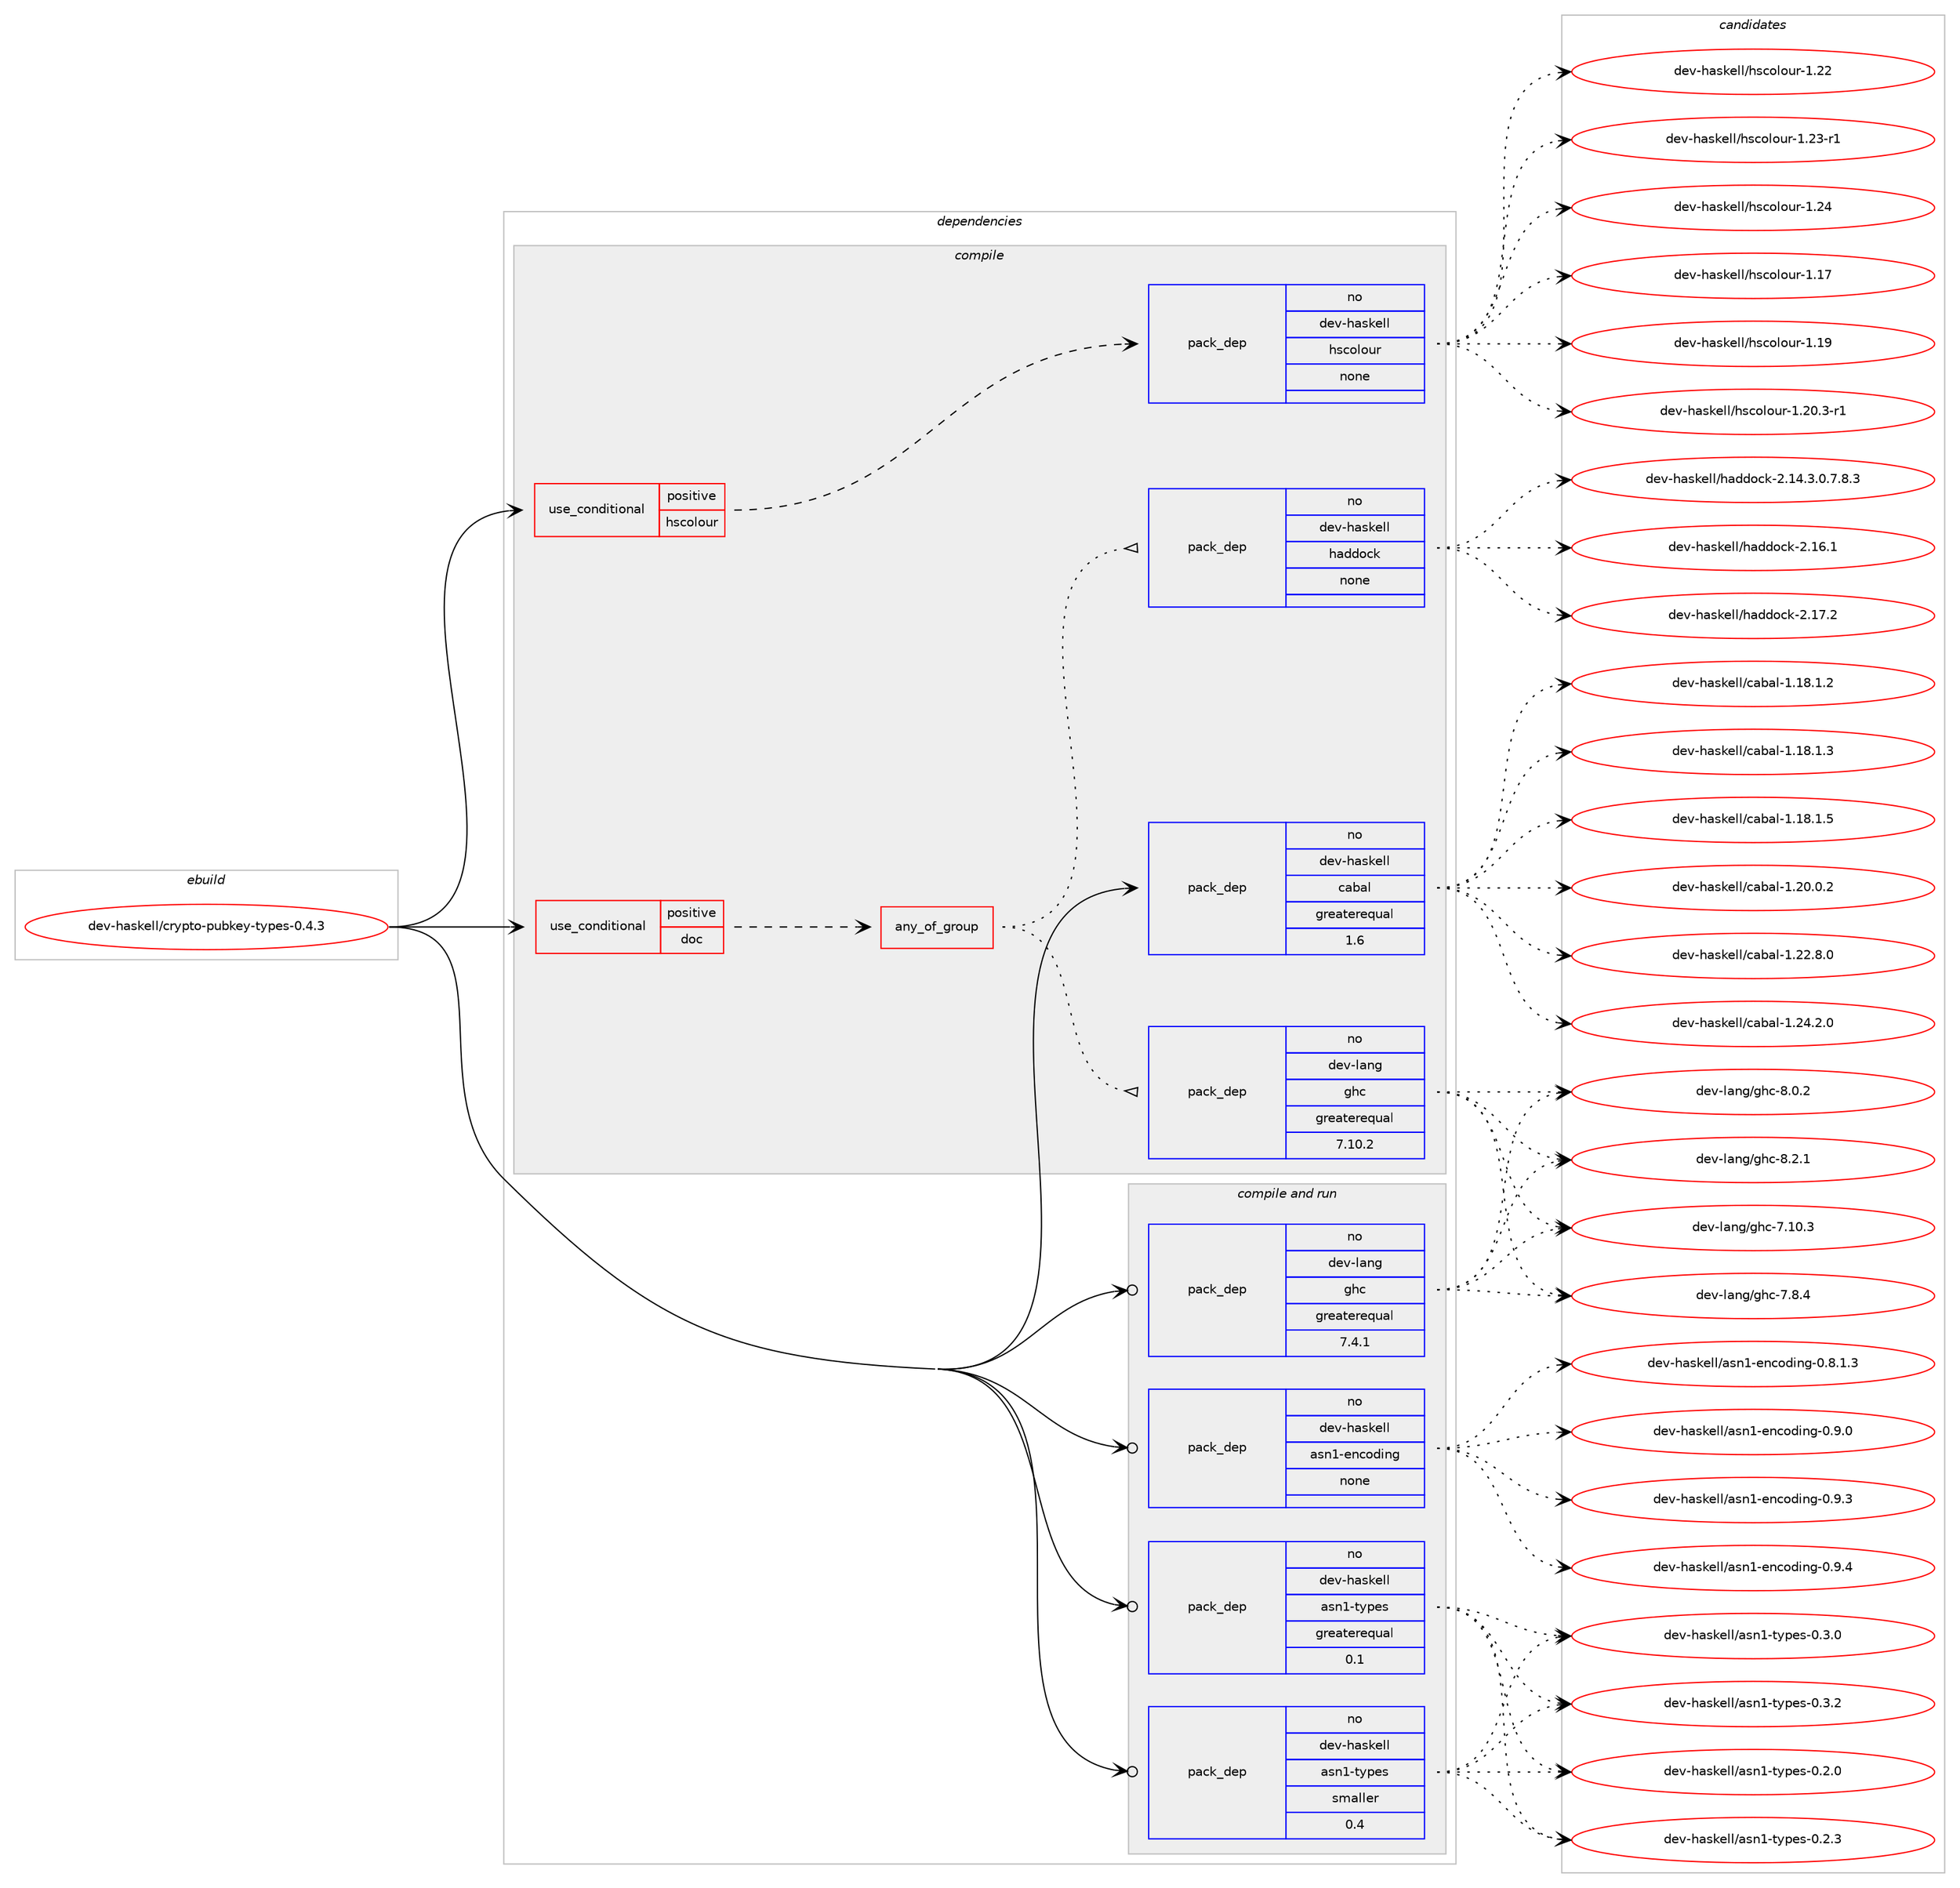 digraph prolog {

# *************
# Graph options
# *************

newrank=true;
concentrate=true;
compound=true;
graph [rankdir=LR,fontname=Helvetica,fontsize=10,ranksep=1.5];#, ranksep=2.5, nodesep=0.2];
edge  [arrowhead=vee];
node  [fontname=Helvetica,fontsize=10];

# **********
# The ebuild
# **********

subgraph cluster_leftcol {
color=gray;
rank=same;
label=<<i>ebuild</i>>;
id [label="dev-haskell/crypto-pubkey-types-0.4.3", color=red, width=4, href="../dev-haskell/crypto-pubkey-types-0.4.3.svg"];
}

# ****************
# The dependencies
# ****************

subgraph cluster_midcol {
color=gray;
label=<<i>dependencies</i>>;
subgraph cluster_compile {
fillcolor="#eeeeee";
style=filled;
label=<<i>compile</i>>;
subgraph cond18544 {
dependency78471 [label=<<TABLE BORDER="0" CELLBORDER="1" CELLSPACING="0" CELLPADDING="4"><TR><TD ROWSPAN="3" CELLPADDING="10">use_conditional</TD></TR><TR><TD>positive</TD></TR><TR><TD>doc</TD></TR></TABLE>>, shape=none, color=red];
subgraph any1862 {
dependency78472 [label=<<TABLE BORDER="0" CELLBORDER="1" CELLSPACING="0" CELLPADDING="4"><TR><TD CELLPADDING="10">any_of_group</TD></TR></TABLE>>, shape=none, color=red];subgraph pack58035 {
dependency78473 [label=<<TABLE BORDER="0" CELLBORDER="1" CELLSPACING="0" CELLPADDING="4" WIDTH="220"><TR><TD ROWSPAN="6" CELLPADDING="30">pack_dep</TD></TR><TR><TD WIDTH="110">no</TD></TR><TR><TD>dev-haskell</TD></TR><TR><TD>haddock</TD></TR><TR><TD>none</TD></TR><TR><TD></TD></TR></TABLE>>, shape=none, color=blue];
}
dependency78472:e -> dependency78473:w [weight=20,style="dotted",arrowhead="oinv"];
subgraph pack58036 {
dependency78474 [label=<<TABLE BORDER="0" CELLBORDER="1" CELLSPACING="0" CELLPADDING="4" WIDTH="220"><TR><TD ROWSPAN="6" CELLPADDING="30">pack_dep</TD></TR><TR><TD WIDTH="110">no</TD></TR><TR><TD>dev-lang</TD></TR><TR><TD>ghc</TD></TR><TR><TD>greaterequal</TD></TR><TR><TD>7.10.2</TD></TR></TABLE>>, shape=none, color=blue];
}
dependency78472:e -> dependency78474:w [weight=20,style="dotted",arrowhead="oinv"];
}
dependency78471:e -> dependency78472:w [weight=20,style="dashed",arrowhead="vee"];
}
id:e -> dependency78471:w [weight=20,style="solid",arrowhead="vee"];
subgraph cond18545 {
dependency78475 [label=<<TABLE BORDER="0" CELLBORDER="1" CELLSPACING="0" CELLPADDING="4"><TR><TD ROWSPAN="3" CELLPADDING="10">use_conditional</TD></TR><TR><TD>positive</TD></TR><TR><TD>hscolour</TD></TR></TABLE>>, shape=none, color=red];
subgraph pack58037 {
dependency78476 [label=<<TABLE BORDER="0" CELLBORDER="1" CELLSPACING="0" CELLPADDING="4" WIDTH="220"><TR><TD ROWSPAN="6" CELLPADDING="30">pack_dep</TD></TR><TR><TD WIDTH="110">no</TD></TR><TR><TD>dev-haskell</TD></TR><TR><TD>hscolour</TD></TR><TR><TD>none</TD></TR><TR><TD></TD></TR></TABLE>>, shape=none, color=blue];
}
dependency78475:e -> dependency78476:w [weight=20,style="dashed",arrowhead="vee"];
}
id:e -> dependency78475:w [weight=20,style="solid",arrowhead="vee"];
subgraph pack58038 {
dependency78477 [label=<<TABLE BORDER="0" CELLBORDER="1" CELLSPACING="0" CELLPADDING="4" WIDTH="220"><TR><TD ROWSPAN="6" CELLPADDING="30">pack_dep</TD></TR><TR><TD WIDTH="110">no</TD></TR><TR><TD>dev-haskell</TD></TR><TR><TD>cabal</TD></TR><TR><TD>greaterequal</TD></TR><TR><TD>1.6</TD></TR></TABLE>>, shape=none, color=blue];
}
id:e -> dependency78477:w [weight=20,style="solid",arrowhead="vee"];
}
subgraph cluster_compileandrun {
fillcolor="#eeeeee";
style=filled;
label=<<i>compile and run</i>>;
subgraph pack58039 {
dependency78478 [label=<<TABLE BORDER="0" CELLBORDER="1" CELLSPACING="0" CELLPADDING="4" WIDTH="220"><TR><TD ROWSPAN="6" CELLPADDING="30">pack_dep</TD></TR><TR><TD WIDTH="110">no</TD></TR><TR><TD>dev-haskell</TD></TR><TR><TD>asn1-encoding</TD></TR><TR><TD>none</TD></TR><TR><TD></TD></TR></TABLE>>, shape=none, color=blue];
}
id:e -> dependency78478:w [weight=20,style="solid",arrowhead="odotvee"];
subgraph pack58040 {
dependency78479 [label=<<TABLE BORDER="0" CELLBORDER="1" CELLSPACING="0" CELLPADDING="4" WIDTH="220"><TR><TD ROWSPAN="6" CELLPADDING="30">pack_dep</TD></TR><TR><TD WIDTH="110">no</TD></TR><TR><TD>dev-haskell</TD></TR><TR><TD>asn1-types</TD></TR><TR><TD>greaterequal</TD></TR><TR><TD>0.1</TD></TR></TABLE>>, shape=none, color=blue];
}
id:e -> dependency78479:w [weight=20,style="solid",arrowhead="odotvee"];
subgraph pack58041 {
dependency78480 [label=<<TABLE BORDER="0" CELLBORDER="1" CELLSPACING="0" CELLPADDING="4" WIDTH="220"><TR><TD ROWSPAN="6" CELLPADDING="30">pack_dep</TD></TR><TR><TD WIDTH="110">no</TD></TR><TR><TD>dev-haskell</TD></TR><TR><TD>asn1-types</TD></TR><TR><TD>smaller</TD></TR><TR><TD>0.4</TD></TR></TABLE>>, shape=none, color=blue];
}
id:e -> dependency78480:w [weight=20,style="solid",arrowhead="odotvee"];
subgraph pack58042 {
dependency78481 [label=<<TABLE BORDER="0" CELLBORDER="1" CELLSPACING="0" CELLPADDING="4" WIDTH="220"><TR><TD ROWSPAN="6" CELLPADDING="30">pack_dep</TD></TR><TR><TD WIDTH="110">no</TD></TR><TR><TD>dev-lang</TD></TR><TR><TD>ghc</TD></TR><TR><TD>greaterequal</TD></TR><TR><TD>7.4.1</TD></TR></TABLE>>, shape=none, color=blue];
}
id:e -> dependency78481:w [weight=20,style="solid",arrowhead="odotvee"];
}
subgraph cluster_run {
fillcolor="#eeeeee";
style=filled;
label=<<i>run</i>>;
}
}

# **************
# The candidates
# **************

subgraph cluster_choices {
rank=same;
color=gray;
label=<<i>candidates</i>>;

subgraph choice58035 {
color=black;
nodesep=1;
choice1001011184510497115107101108108471049710010011199107455046495246514648465546564651 [label="dev-haskell/haddock-2.14.3.0.7.8.3", color=red, width=4,href="../dev-haskell/haddock-2.14.3.0.7.8.3.svg"];
choice100101118451049711510710110810847104971001001119910745504649544649 [label="dev-haskell/haddock-2.16.1", color=red, width=4,href="../dev-haskell/haddock-2.16.1.svg"];
choice100101118451049711510710110810847104971001001119910745504649554650 [label="dev-haskell/haddock-2.17.2", color=red, width=4,href="../dev-haskell/haddock-2.17.2.svg"];
dependency78473:e -> choice1001011184510497115107101108108471049710010011199107455046495246514648465546564651:w [style=dotted,weight="100"];
dependency78473:e -> choice100101118451049711510710110810847104971001001119910745504649544649:w [style=dotted,weight="100"];
dependency78473:e -> choice100101118451049711510710110810847104971001001119910745504649554650:w [style=dotted,weight="100"];
}
subgraph choice58036 {
color=black;
nodesep=1;
choice1001011184510897110103471031049945554649484651 [label="dev-lang/ghc-7.10.3", color=red, width=4,href="../dev-lang/ghc-7.10.3.svg"];
choice10010111845108971101034710310499455546564652 [label="dev-lang/ghc-7.8.4", color=red, width=4,href="../dev-lang/ghc-7.8.4.svg"];
choice10010111845108971101034710310499455646484650 [label="dev-lang/ghc-8.0.2", color=red, width=4,href="../dev-lang/ghc-8.0.2.svg"];
choice10010111845108971101034710310499455646504649 [label="dev-lang/ghc-8.2.1", color=red, width=4,href="../dev-lang/ghc-8.2.1.svg"];
dependency78474:e -> choice1001011184510897110103471031049945554649484651:w [style=dotted,weight="100"];
dependency78474:e -> choice10010111845108971101034710310499455546564652:w [style=dotted,weight="100"];
dependency78474:e -> choice10010111845108971101034710310499455646484650:w [style=dotted,weight="100"];
dependency78474:e -> choice10010111845108971101034710310499455646504649:w [style=dotted,weight="100"];
}
subgraph choice58037 {
color=black;
nodesep=1;
choice100101118451049711510710110810847104115991111081111171144549464955 [label="dev-haskell/hscolour-1.17", color=red, width=4,href="../dev-haskell/hscolour-1.17.svg"];
choice100101118451049711510710110810847104115991111081111171144549464957 [label="dev-haskell/hscolour-1.19", color=red, width=4,href="../dev-haskell/hscolour-1.19.svg"];
choice10010111845104971151071011081084710411599111108111117114454946504846514511449 [label="dev-haskell/hscolour-1.20.3-r1", color=red, width=4,href="../dev-haskell/hscolour-1.20.3-r1.svg"];
choice100101118451049711510710110810847104115991111081111171144549465050 [label="dev-haskell/hscolour-1.22", color=red, width=4,href="../dev-haskell/hscolour-1.22.svg"];
choice1001011184510497115107101108108471041159911110811111711445494650514511449 [label="dev-haskell/hscolour-1.23-r1", color=red, width=4,href="../dev-haskell/hscolour-1.23-r1.svg"];
choice100101118451049711510710110810847104115991111081111171144549465052 [label="dev-haskell/hscolour-1.24", color=red, width=4,href="../dev-haskell/hscolour-1.24.svg"];
dependency78476:e -> choice100101118451049711510710110810847104115991111081111171144549464955:w [style=dotted,weight="100"];
dependency78476:e -> choice100101118451049711510710110810847104115991111081111171144549464957:w [style=dotted,weight="100"];
dependency78476:e -> choice10010111845104971151071011081084710411599111108111117114454946504846514511449:w [style=dotted,weight="100"];
dependency78476:e -> choice100101118451049711510710110810847104115991111081111171144549465050:w [style=dotted,weight="100"];
dependency78476:e -> choice1001011184510497115107101108108471041159911110811111711445494650514511449:w [style=dotted,weight="100"];
dependency78476:e -> choice100101118451049711510710110810847104115991111081111171144549465052:w [style=dotted,weight="100"];
}
subgraph choice58038 {
color=black;
nodesep=1;
choice10010111845104971151071011081084799979897108454946495646494650 [label="dev-haskell/cabal-1.18.1.2", color=red, width=4,href="../dev-haskell/cabal-1.18.1.2.svg"];
choice10010111845104971151071011081084799979897108454946495646494651 [label="dev-haskell/cabal-1.18.1.3", color=red, width=4,href="../dev-haskell/cabal-1.18.1.3.svg"];
choice10010111845104971151071011081084799979897108454946495646494653 [label="dev-haskell/cabal-1.18.1.5", color=red, width=4,href="../dev-haskell/cabal-1.18.1.5.svg"];
choice10010111845104971151071011081084799979897108454946504846484650 [label="dev-haskell/cabal-1.20.0.2", color=red, width=4,href="../dev-haskell/cabal-1.20.0.2.svg"];
choice10010111845104971151071011081084799979897108454946505046564648 [label="dev-haskell/cabal-1.22.8.0", color=red, width=4,href="../dev-haskell/cabal-1.22.8.0.svg"];
choice10010111845104971151071011081084799979897108454946505246504648 [label="dev-haskell/cabal-1.24.2.0", color=red, width=4,href="../dev-haskell/cabal-1.24.2.0.svg"];
dependency78477:e -> choice10010111845104971151071011081084799979897108454946495646494650:w [style=dotted,weight="100"];
dependency78477:e -> choice10010111845104971151071011081084799979897108454946495646494651:w [style=dotted,weight="100"];
dependency78477:e -> choice10010111845104971151071011081084799979897108454946495646494653:w [style=dotted,weight="100"];
dependency78477:e -> choice10010111845104971151071011081084799979897108454946504846484650:w [style=dotted,weight="100"];
dependency78477:e -> choice10010111845104971151071011081084799979897108454946505046564648:w [style=dotted,weight="100"];
dependency78477:e -> choice10010111845104971151071011081084799979897108454946505246504648:w [style=dotted,weight="100"];
}
subgraph choice58039 {
color=black;
nodesep=1;
choice100101118451049711510710110810847971151104945101110991111001051101034548465646494651 [label="dev-haskell/asn1-encoding-0.8.1.3", color=red, width=4,href="../dev-haskell/asn1-encoding-0.8.1.3.svg"];
choice10010111845104971151071011081084797115110494510111099111100105110103454846574648 [label="dev-haskell/asn1-encoding-0.9.0", color=red, width=4,href="../dev-haskell/asn1-encoding-0.9.0.svg"];
choice10010111845104971151071011081084797115110494510111099111100105110103454846574651 [label="dev-haskell/asn1-encoding-0.9.3", color=red, width=4,href="../dev-haskell/asn1-encoding-0.9.3.svg"];
choice10010111845104971151071011081084797115110494510111099111100105110103454846574652 [label="dev-haskell/asn1-encoding-0.9.4", color=red, width=4,href="../dev-haskell/asn1-encoding-0.9.4.svg"];
dependency78478:e -> choice100101118451049711510710110810847971151104945101110991111001051101034548465646494651:w [style=dotted,weight="100"];
dependency78478:e -> choice10010111845104971151071011081084797115110494510111099111100105110103454846574648:w [style=dotted,weight="100"];
dependency78478:e -> choice10010111845104971151071011081084797115110494510111099111100105110103454846574651:w [style=dotted,weight="100"];
dependency78478:e -> choice10010111845104971151071011081084797115110494510111099111100105110103454846574652:w [style=dotted,weight="100"];
}
subgraph choice58040 {
color=black;
nodesep=1;
choice100101118451049711510710110810847971151104945116121112101115454846504648 [label="dev-haskell/asn1-types-0.2.0", color=red, width=4,href="../dev-haskell/asn1-types-0.2.0.svg"];
choice100101118451049711510710110810847971151104945116121112101115454846504651 [label="dev-haskell/asn1-types-0.2.3", color=red, width=4,href="../dev-haskell/asn1-types-0.2.3.svg"];
choice100101118451049711510710110810847971151104945116121112101115454846514648 [label="dev-haskell/asn1-types-0.3.0", color=red, width=4,href="../dev-haskell/asn1-types-0.3.0.svg"];
choice100101118451049711510710110810847971151104945116121112101115454846514650 [label="dev-haskell/asn1-types-0.3.2", color=red, width=4,href="../dev-haskell/asn1-types-0.3.2.svg"];
dependency78479:e -> choice100101118451049711510710110810847971151104945116121112101115454846504648:w [style=dotted,weight="100"];
dependency78479:e -> choice100101118451049711510710110810847971151104945116121112101115454846504651:w [style=dotted,weight="100"];
dependency78479:e -> choice100101118451049711510710110810847971151104945116121112101115454846514648:w [style=dotted,weight="100"];
dependency78479:e -> choice100101118451049711510710110810847971151104945116121112101115454846514650:w [style=dotted,weight="100"];
}
subgraph choice58041 {
color=black;
nodesep=1;
choice100101118451049711510710110810847971151104945116121112101115454846504648 [label="dev-haskell/asn1-types-0.2.0", color=red, width=4,href="../dev-haskell/asn1-types-0.2.0.svg"];
choice100101118451049711510710110810847971151104945116121112101115454846504651 [label="dev-haskell/asn1-types-0.2.3", color=red, width=4,href="../dev-haskell/asn1-types-0.2.3.svg"];
choice100101118451049711510710110810847971151104945116121112101115454846514648 [label="dev-haskell/asn1-types-0.3.0", color=red, width=4,href="../dev-haskell/asn1-types-0.3.0.svg"];
choice100101118451049711510710110810847971151104945116121112101115454846514650 [label="dev-haskell/asn1-types-0.3.2", color=red, width=4,href="../dev-haskell/asn1-types-0.3.2.svg"];
dependency78480:e -> choice100101118451049711510710110810847971151104945116121112101115454846504648:w [style=dotted,weight="100"];
dependency78480:e -> choice100101118451049711510710110810847971151104945116121112101115454846504651:w [style=dotted,weight="100"];
dependency78480:e -> choice100101118451049711510710110810847971151104945116121112101115454846514648:w [style=dotted,weight="100"];
dependency78480:e -> choice100101118451049711510710110810847971151104945116121112101115454846514650:w [style=dotted,weight="100"];
}
subgraph choice58042 {
color=black;
nodesep=1;
choice1001011184510897110103471031049945554649484651 [label="dev-lang/ghc-7.10.3", color=red, width=4,href="../dev-lang/ghc-7.10.3.svg"];
choice10010111845108971101034710310499455546564652 [label="dev-lang/ghc-7.8.4", color=red, width=4,href="../dev-lang/ghc-7.8.4.svg"];
choice10010111845108971101034710310499455646484650 [label="dev-lang/ghc-8.0.2", color=red, width=4,href="../dev-lang/ghc-8.0.2.svg"];
choice10010111845108971101034710310499455646504649 [label="dev-lang/ghc-8.2.1", color=red, width=4,href="../dev-lang/ghc-8.2.1.svg"];
dependency78481:e -> choice1001011184510897110103471031049945554649484651:w [style=dotted,weight="100"];
dependency78481:e -> choice10010111845108971101034710310499455546564652:w [style=dotted,weight="100"];
dependency78481:e -> choice10010111845108971101034710310499455646484650:w [style=dotted,weight="100"];
dependency78481:e -> choice10010111845108971101034710310499455646504649:w [style=dotted,weight="100"];
}
}

}

